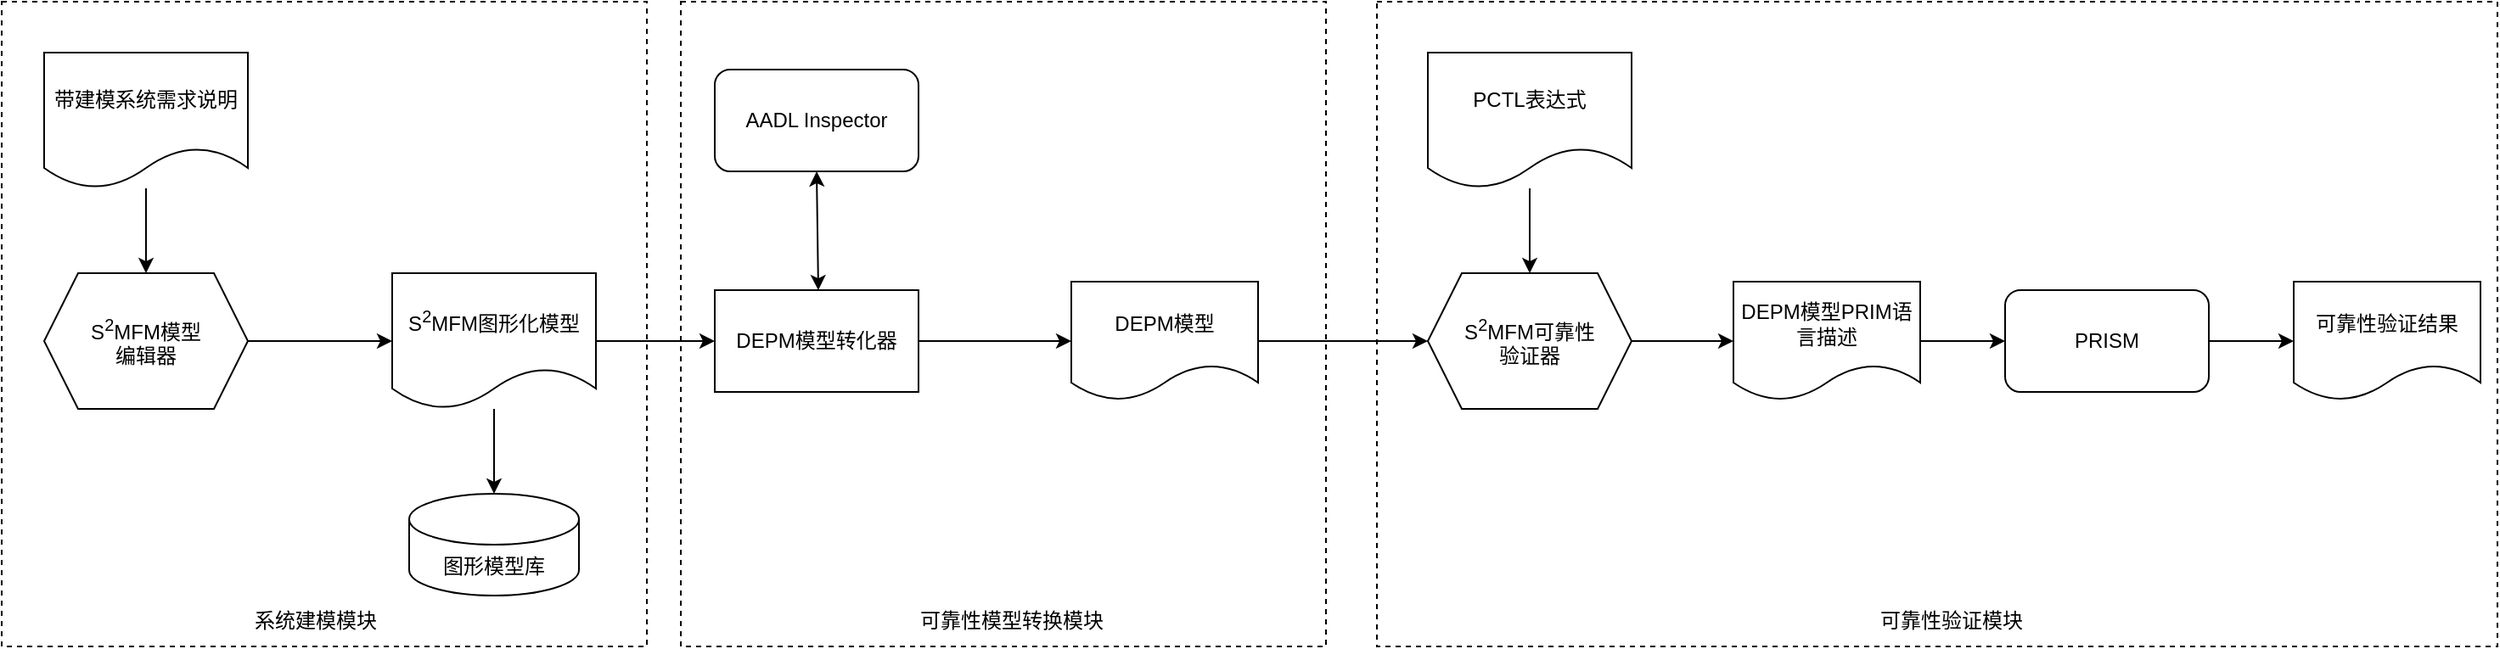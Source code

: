 <mxfile version="16.2.6" type="github"><diagram id="wSwXi_AVtFAxvISUSAXP" name="Page-1"><mxGraphModel dx="1426" dy="825" grid="1" gridSize="10" guides="1" tooltips="1" connect="1" arrows="1" fold="1" page="1" pageScale="1" pageWidth="827" pageHeight="1169" math="0" shadow="0"><root><mxCell id="0"/><mxCell id="1" parent="0"/><mxCell id="3X0CcM98CcD7e8y0Mh7t-22" style="edgeStyle=orthogonalEdgeStyle;rounded=0;orthogonalLoop=1;jettySize=auto;html=1;" edge="1" parent="1" source="3X0CcM98CcD7e8y0Mh7t-3" target="3X0CcM98CcD7e8y0Mh7t-16"><mxGeometry relative="1" as="geometry"/></mxCell><mxCell id="3X0CcM98CcD7e8y0Mh7t-3" value="&lt;span&gt;S&lt;/span&gt;&lt;sup&gt;2&lt;/sup&gt;&lt;span&gt;MFM模型&lt;/span&gt;&lt;br&gt;&lt;span&gt;编辑器&lt;/span&gt;" style="shape=hexagon;perimeter=hexagonPerimeter2;whiteSpace=wrap;html=1;fixedSize=1;" vertex="1" parent="1"><mxGeometry x="175" y="250" width="120" height="80" as="geometry"/></mxCell><mxCell id="3X0CcM98CcD7e8y0Mh7t-21" style="edgeStyle=orthogonalEdgeStyle;rounded=0;orthogonalLoop=1;jettySize=auto;html=1;" edge="1" parent="1" source="3X0CcM98CcD7e8y0Mh7t-4" target="3X0CcM98CcD7e8y0Mh7t-3"><mxGeometry relative="1" as="geometry"/></mxCell><mxCell id="3X0CcM98CcD7e8y0Mh7t-4" value="&lt;span&gt;带建模系统需求说明&lt;/span&gt;" style="shape=document;whiteSpace=wrap;html=1;boundedLbl=1;" vertex="1" parent="1"><mxGeometry x="175" y="120" width="120" height="80" as="geometry"/></mxCell><mxCell id="3X0CcM98CcD7e8y0Mh7t-6" value="图形模型库" style="shape=cylinder3;whiteSpace=wrap;html=1;boundedLbl=1;backgroundOutline=1;size=15;" vertex="1" parent="1"><mxGeometry x="390" y="380" width="100" height="60" as="geometry"/></mxCell><mxCell id="3X0CcM98CcD7e8y0Mh7t-25" style="edgeStyle=orthogonalEdgeStyle;rounded=0;orthogonalLoop=1;jettySize=auto;html=1;entryX=0;entryY=0.5;entryDx=0;entryDy=0;" edge="1" parent="1" source="3X0CcM98CcD7e8y0Mh7t-7" target="3X0CcM98CcD7e8y0Mh7t-12"><mxGeometry relative="1" as="geometry"/></mxCell><mxCell id="3X0CcM98CcD7e8y0Mh7t-7" value="DEPM模型转化器" style="rounded=0;whiteSpace=wrap;html=1;" vertex="1" parent="1"><mxGeometry x="570" y="260" width="120" height="60" as="geometry"/></mxCell><mxCell id="3X0CcM98CcD7e8y0Mh7t-8" value="AADL Inspector" style="rounded=1;whiteSpace=wrap;html=1;" vertex="1" parent="1"><mxGeometry x="570" y="130" width="120" height="60" as="geometry"/></mxCell><mxCell id="3X0CcM98CcD7e8y0Mh7t-11" value="" style="endArrow=classic;startArrow=classic;html=1;rounded=0;exitX=0.5;exitY=0;exitDx=0;exitDy=0;entryX=0.5;entryY=1;entryDx=0;entryDy=0;" edge="1" parent="1" target="3X0CcM98CcD7e8y0Mh7t-8"><mxGeometry width="50" height="50" relative="1" as="geometry"><mxPoint x="631" y="260" as="sourcePoint"/><mxPoint x="621" y="190" as="targetPoint"/></mxGeometry></mxCell><mxCell id="3X0CcM98CcD7e8y0Mh7t-26" style="edgeStyle=orthogonalEdgeStyle;rounded=0;orthogonalLoop=1;jettySize=auto;html=1;entryX=0;entryY=0.5;entryDx=0;entryDy=0;" edge="1" parent="1" source="3X0CcM98CcD7e8y0Mh7t-12" target="3X0CcM98CcD7e8y0Mh7t-14"><mxGeometry relative="1" as="geometry"/></mxCell><mxCell id="3X0CcM98CcD7e8y0Mh7t-12" value="&lt;span&gt;DEPM模型&lt;/span&gt;" style="shape=document;whiteSpace=wrap;html=1;boundedLbl=1;" vertex="1" parent="1"><mxGeometry x="780" y="255" width="110" height="70" as="geometry"/></mxCell><mxCell id="3X0CcM98CcD7e8y0Mh7t-27" style="edgeStyle=orthogonalEdgeStyle;rounded=0;orthogonalLoop=1;jettySize=auto;html=1;" edge="1" parent="1" source="3X0CcM98CcD7e8y0Mh7t-14" target="3X0CcM98CcD7e8y0Mh7t-17"><mxGeometry relative="1" as="geometry"/></mxCell><mxCell id="3X0CcM98CcD7e8y0Mh7t-14" value="S&lt;sup&gt;2&lt;/sup&gt;MFM可靠性&lt;br&gt;验证器" style="shape=hexagon;perimeter=hexagonPerimeter2;whiteSpace=wrap;html=1;fixedSize=1;" vertex="1" parent="1"><mxGeometry x="990" y="250" width="120" height="80" as="geometry"/></mxCell><mxCell id="3X0CcM98CcD7e8y0Mh7t-23" style="edgeStyle=orthogonalEdgeStyle;rounded=0;orthogonalLoop=1;jettySize=auto;html=1;entryX=0;entryY=0.5;entryDx=0;entryDy=0;" edge="1" parent="1" source="3X0CcM98CcD7e8y0Mh7t-16" target="3X0CcM98CcD7e8y0Mh7t-7"><mxGeometry relative="1" as="geometry"/></mxCell><mxCell id="3X0CcM98CcD7e8y0Mh7t-24" style="edgeStyle=orthogonalEdgeStyle;rounded=0;orthogonalLoop=1;jettySize=auto;html=1;" edge="1" parent="1" source="3X0CcM98CcD7e8y0Mh7t-16" target="3X0CcM98CcD7e8y0Mh7t-6"><mxGeometry relative="1" as="geometry"/></mxCell><mxCell id="3X0CcM98CcD7e8y0Mh7t-16" value="S&lt;sup&gt;2&lt;/sup&gt;MFM图形化模型" style="shape=document;whiteSpace=wrap;html=1;boundedLbl=1;" vertex="1" parent="1"><mxGeometry x="380" y="250" width="120" height="80" as="geometry"/></mxCell><mxCell id="3X0CcM98CcD7e8y0Mh7t-28" style="edgeStyle=orthogonalEdgeStyle;rounded=0;orthogonalLoop=1;jettySize=auto;html=1;" edge="1" parent="1" source="3X0CcM98CcD7e8y0Mh7t-17" target="3X0CcM98CcD7e8y0Mh7t-18"><mxGeometry relative="1" as="geometry"/></mxCell><mxCell id="3X0CcM98CcD7e8y0Mh7t-17" value="&lt;span&gt;DEPM模型PRIM语言描述&lt;/span&gt;" style="shape=document;whiteSpace=wrap;html=1;boundedLbl=1;" vertex="1" parent="1"><mxGeometry x="1170" y="255" width="110" height="70" as="geometry"/></mxCell><mxCell id="3X0CcM98CcD7e8y0Mh7t-29" style="edgeStyle=orthogonalEdgeStyle;rounded=0;orthogonalLoop=1;jettySize=auto;html=1;" edge="1" parent="1" source="3X0CcM98CcD7e8y0Mh7t-18" target="3X0CcM98CcD7e8y0Mh7t-20"><mxGeometry relative="1" as="geometry"/></mxCell><mxCell id="3X0CcM98CcD7e8y0Mh7t-18" value="PRISM" style="rounded=1;whiteSpace=wrap;html=1;" vertex="1" parent="1"><mxGeometry x="1330" y="260" width="120" height="60" as="geometry"/></mxCell><mxCell id="3X0CcM98CcD7e8y0Mh7t-30" style="edgeStyle=orthogonalEdgeStyle;rounded=0;orthogonalLoop=1;jettySize=auto;html=1;" edge="1" parent="1" source="3X0CcM98CcD7e8y0Mh7t-19" target="3X0CcM98CcD7e8y0Mh7t-14"><mxGeometry relative="1" as="geometry"/></mxCell><mxCell id="3X0CcM98CcD7e8y0Mh7t-19" value="PCTL表达式" style="shape=document;whiteSpace=wrap;html=1;boundedLbl=1;" vertex="1" parent="1"><mxGeometry x="990" y="120" width="120" height="80" as="geometry"/></mxCell><mxCell id="3X0CcM98CcD7e8y0Mh7t-20" value="可靠性验证结果" style="shape=document;whiteSpace=wrap;html=1;boundedLbl=1;" vertex="1" parent="1"><mxGeometry x="1500" y="255" width="110" height="70" as="geometry"/></mxCell><mxCell id="3X0CcM98CcD7e8y0Mh7t-33" value="" style="group" vertex="1" connectable="0" parent="1"><mxGeometry x="150" y="90" width="380" height="380" as="geometry"/></mxCell><mxCell id="3X0CcM98CcD7e8y0Mh7t-31" value="" style="rounded=0;whiteSpace=wrap;html=1;shadow=0;fillColor=none;dashed=1;" vertex="1" parent="3X0CcM98CcD7e8y0Mh7t-33"><mxGeometry width="380" height="380" as="geometry"/></mxCell><mxCell id="3X0CcM98CcD7e8y0Mh7t-32" value="系统建模模块" style="text;html=1;strokeColor=none;fillColor=none;align=center;verticalAlign=middle;whiteSpace=wrap;rounded=0;shadow=0;dashed=1;" vertex="1" parent="3X0CcM98CcD7e8y0Mh7t-33"><mxGeometry x="140" y="350" width="90" height="30" as="geometry"/></mxCell><mxCell id="3X0CcM98CcD7e8y0Mh7t-34" value="" style="group" vertex="1" connectable="0" parent="1"><mxGeometry x="550" y="90" width="380" height="380" as="geometry"/></mxCell><mxCell id="3X0CcM98CcD7e8y0Mh7t-35" value="" style="rounded=0;whiteSpace=wrap;html=1;shadow=0;fillColor=none;dashed=1;" vertex="1" parent="3X0CcM98CcD7e8y0Mh7t-34"><mxGeometry width="380" height="380" as="geometry"/></mxCell><mxCell id="3X0CcM98CcD7e8y0Mh7t-36" value="可靠性模型转换模块" style="text;html=1;strokeColor=none;fillColor=none;align=center;verticalAlign=middle;whiteSpace=wrap;rounded=0;shadow=0;dashed=1;" vertex="1" parent="3X0CcM98CcD7e8y0Mh7t-34"><mxGeometry x="140" y="350" width="110" height="30" as="geometry"/></mxCell><mxCell id="3X0CcM98CcD7e8y0Mh7t-37" value="" style="group" vertex="1" connectable="0" parent="1"><mxGeometry x="960" y="90" width="660" height="380" as="geometry"/></mxCell><mxCell id="3X0CcM98CcD7e8y0Mh7t-38" value="" style="rounded=0;whiteSpace=wrap;html=1;shadow=0;fillColor=none;dashed=1;" vertex="1" parent="3X0CcM98CcD7e8y0Mh7t-37"><mxGeometry width="660" height="380" as="geometry"/></mxCell><mxCell id="3X0CcM98CcD7e8y0Mh7t-39" value="可靠性验证模块" style="text;html=1;strokeColor=none;fillColor=none;align=center;verticalAlign=middle;whiteSpace=wrap;rounded=0;shadow=0;dashed=1;" vertex="1" parent="3X0CcM98CcD7e8y0Mh7t-37"><mxGeometry x="243.158" y="350" width="191.053" height="30" as="geometry"/></mxCell></root></mxGraphModel></diagram></mxfile>